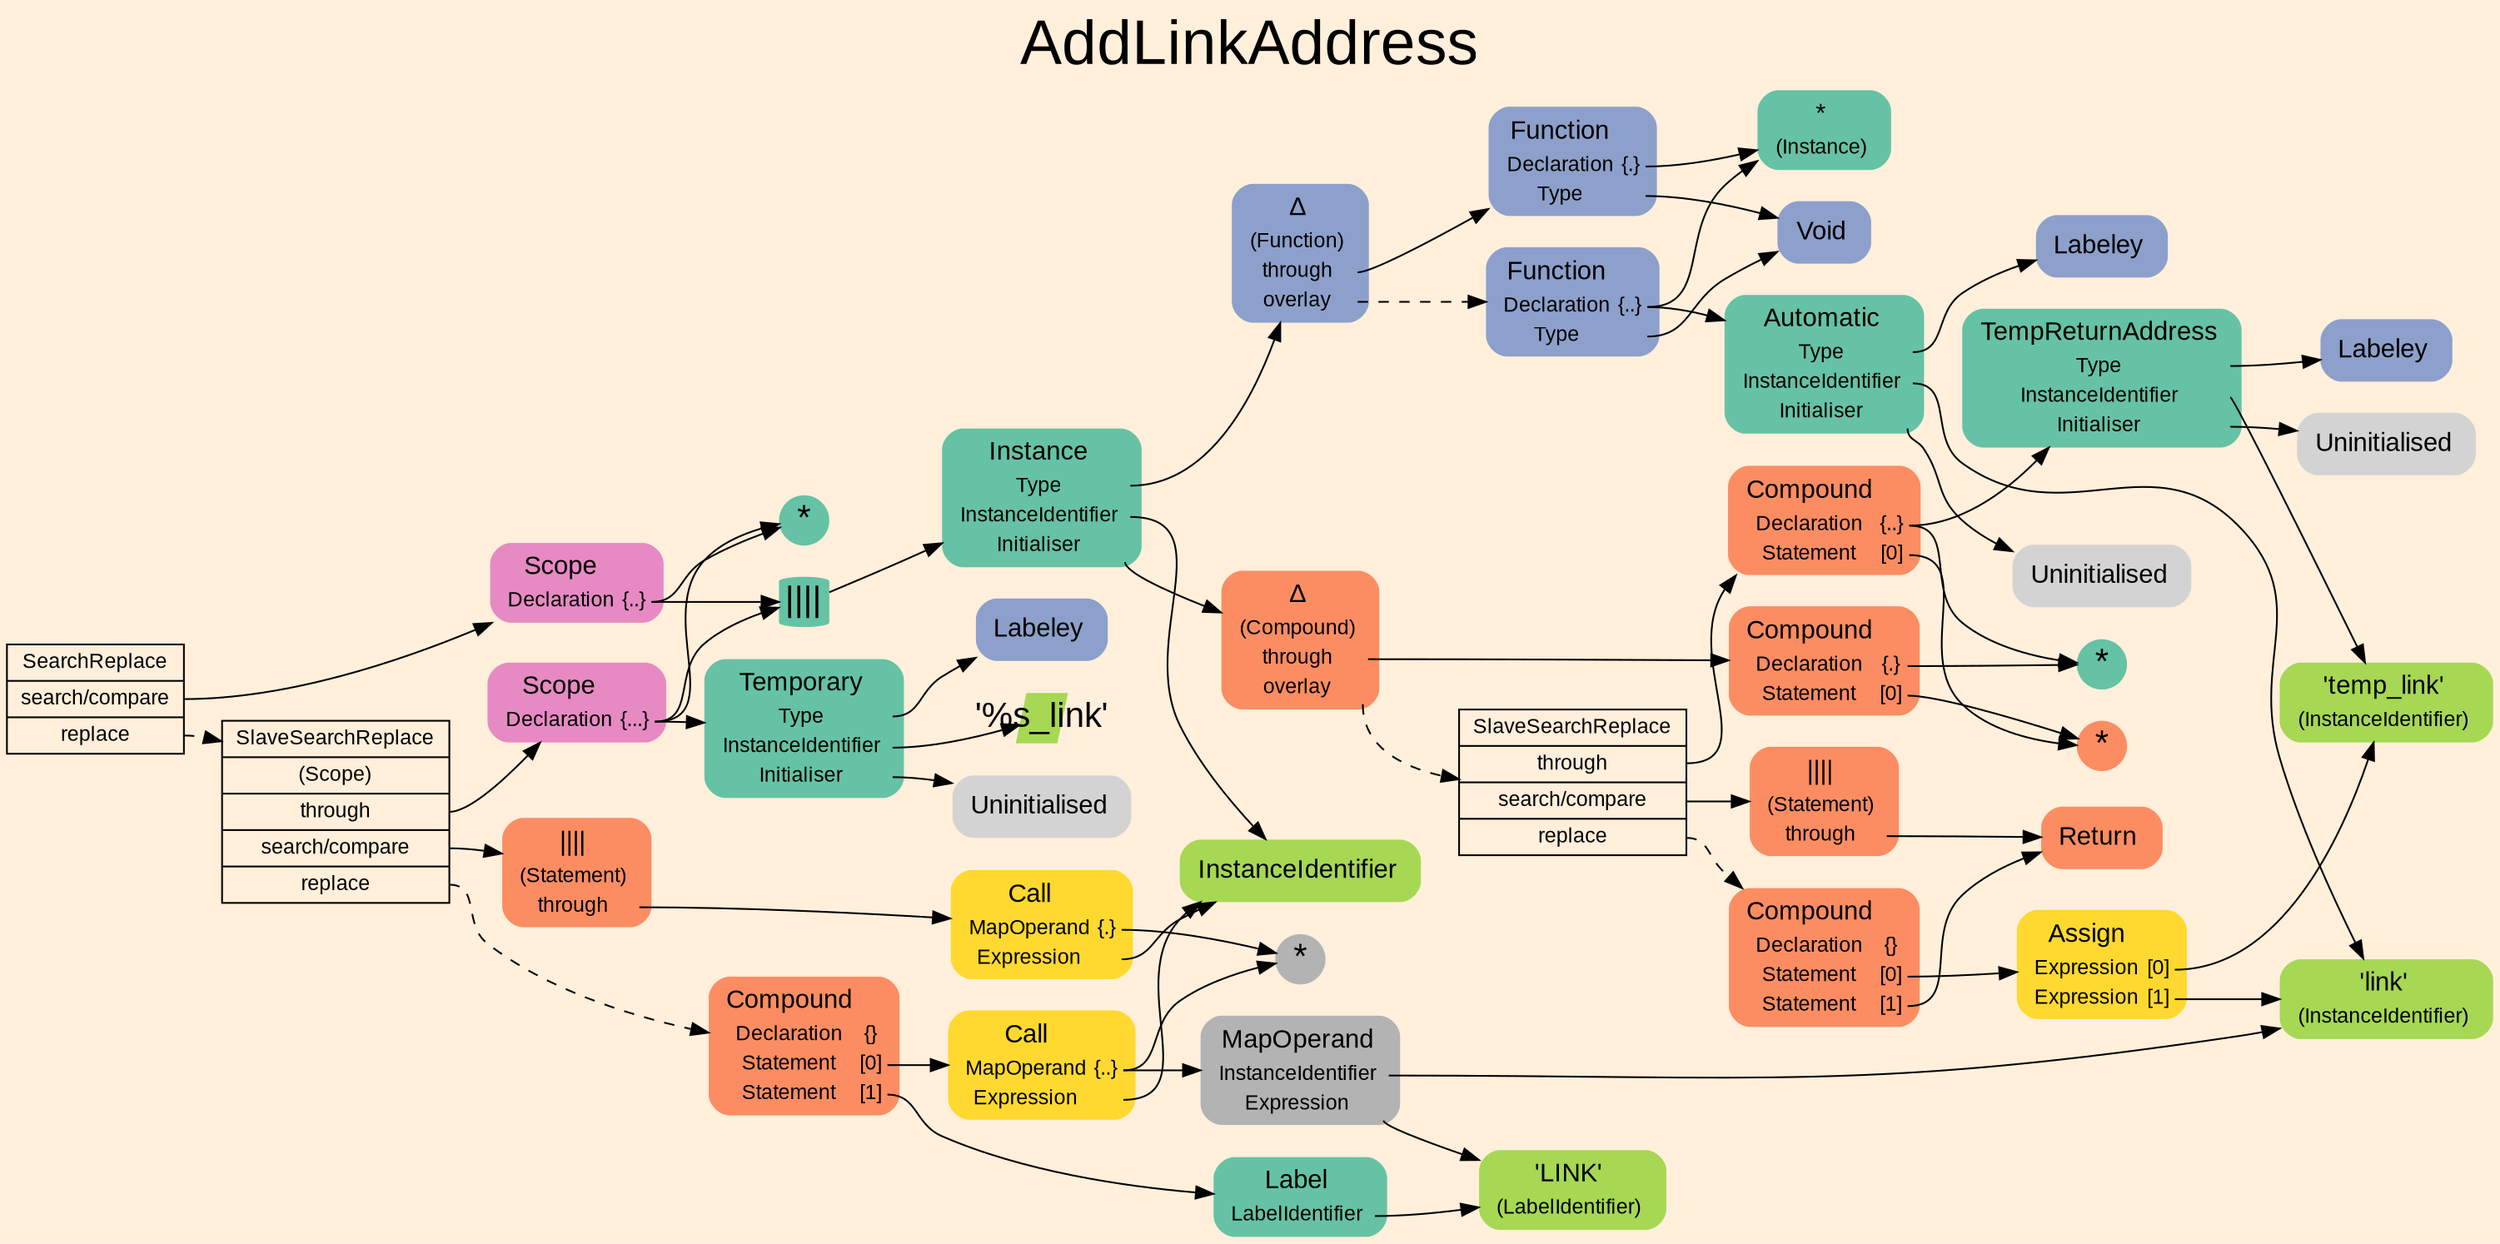 digraph "AddLinkAddress" {
label = "AddLinkAddress"
labelloc = t
fontsize = "36"
graph [
    rankdir = "LR"
    ranksep = 0.3
    bgcolor = antiquewhite1
    color = black
    fontcolor = black
    fontname = "Arial"
];
node [
    fontname = "Arial"
];
edge [
    fontname = "Arial"
];

// -------------------- transformation figure --------------------
"CR#B-4-19" [
    // -------- block CR#B-4-19 ----------
    shape = "record"
    fillcolor = antiquewhite1
    label = "<fixed> SearchReplace | <port0> search/compare | <port1> replace"
    style = "filled"
    fontsize = "12"
    color = black
    fontcolor = black
];

"#B-2-376" [
    // -------- block #B-2-376 ----------
    shape = "plaintext"
    fillcolor = "/set28/4"
    label = <<TABLE BORDER="0" CELLBORDER="0" CELLSPACING="0">
     <TR><TD><FONT POINT-SIZE="15.0">Scope</FONT></TD><TD></TD></TR>
     <TR><TD>Declaration</TD><TD PORT="port0">{..}</TD></TR>
    </TABLE>>
    style = "rounded,filled"
    fontsize = "12"
];

"#B-2-388" [
    // -------- block #B-2-388 ----------
    shape = "cylinder"
    fillcolor = "/set28/1"
    label = <||||>
    style = "filled"
    fontsize = "20"
    penwidth = 0.0
    fixedsize = true
    width = 0.4
    height = 0.4
];

"#B-2-389" [
    // -------- block #B-2-389 ----------
    shape = "plaintext"
    fillcolor = "/set28/1"
    label = <<TABLE BORDER="0" CELLBORDER="0" CELLSPACING="0">
     <TR><TD><FONT POINT-SIZE="15.0">Instance</FONT></TD><TD></TD></TR>
     <TR><TD>Type</TD><TD PORT="port0"></TD></TR>
     <TR><TD>InstanceIdentifier</TD><TD PORT="port1"></TD></TR>
     <TR><TD>Initialiser</TD><TD PORT="port2"></TD></TR>
    </TABLE>>
    style = "rounded,filled"
    fontsize = "12"
];

"#B-2-407" [
    // -------- block #B-2-407 ----------
    shape = "plaintext"
    fillcolor = "/set28/3"
    label = <<TABLE BORDER="0" CELLBORDER="0" CELLSPACING="0">
     <TR><TD><FONT POINT-SIZE="15.0">Δ</FONT></TD><TD></TD></TR>
     <TR><TD>(Function)</TD><TD PORT="port0"></TD></TR>
     <TR><TD>through</TD><TD PORT="port1"></TD></TR>
     <TR><TD>overlay</TD><TD PORT="port2"></TD></TR>
    </TABLE>>
    style = "rounded,filled"
    fontsize = "12"
];

"#B-2-408" [
    // -------- block #B-2-408 ----------
    shape = "plaintext"
    fillcolor = "/set28/3"
    label = <<TABLE BORDER="0" CELLBORDER="0" CELLSPACING="0">
     <TR><TD><FONT POINT-SIZE="15.0">Function</FONT></TD><TD></TD></TR>
     <TR><TD>Declaration</TD><TD PORT="port0">{.}</TD></TR>
     <TR><TD>Type</TD><TD PORT="port1"></TD></TR>
    </TABLE>>
    style = "rounded,filled"
    fontsize = "12"
];

"#B-2-428" [
    // -------- block #B-2-428 ----------
    shape = "plaintext"
    fillcolor = "/set28/1"
    label = <<TABLE BORDER="0" CELLBORDER="0" CELLSPACING="0">
     <TR><TD><FONT POINT-SIZE="15.0">*</FONT></TD><TD></TD></TR>
     <TR><TD>(Instance)</TD><TD PORT="port0"></TD></TR>
    </TABLE>>
    style = "rounded,filled"
    fontsize = "12"
];

"#B-2-427" [
    // -------- block #B-2-427 ----------
    shape = "plaintext"
    fillcolor = "/set28/3"
    label = <<TABLE BORDER="0" CELLBORDER="0" CELLSPACING="0">
     <TR><TD><FONT POINT-SIZE="15.0">Void</FONT></TD><TD></TD></TR>
    </TABLE>>
    style = "rounded,filled"
    fontsize = "12"
];

"#B-2-409" [
    // -------- block #B-2-409 ----------
    shape = "plaintext"
    fillcolor = "/set28/3"
    label = <<TABLE BORDER="0" CELLBORDER="0" CELLSPACING="0">
     <TR><TD><FONT POINT-SIZE="15.0">Function</FONT></TD><TD></TD></TR>
     <TR><TD>Declaration</TD><TD PORT="port0">{..}</TD></TR>
     <TR><TD>Type</TD><TD PORT="port1"></TD></TR>
    </TABLE>>
    style = "rounded,filled"
    fontsize = "12"
];

"#B-2-382" [
    // -------- block #B-2-382 ----------
    shape = "plaintext"
    fillcolor = "/set28/1"
    label = <<TABLE BORDER="0" CELLBORDER="0" CELLSPACING="0">
     <TR><TD><FONT POINT-SIZE="15.0">Automatic</FONT></TD><TD></TD></TR>
     <TR><TD>Type</TD><TD PORT="port0"></TD></TR>
     <TR><TD>InstanceIdentifier</TD><TD PORT="port1"></TD></TR>
     <TR><TD>Initialiser</TD><TD PORT="port2"></TD></TR>
    </TABLE>>
    style = "rounded,filled"
    fontsize = "12"
];

"#B-2-429" [
    // -------- block #B-2-429 ----------
    shape = "plaintext"
    fillcolor = "/set28/3"
    label = <<TABLE BORDER="0" CELLBORDER="0" CELLSPACING="0">
     <TR><TD><FONT POINT-SIZE="15.0">Labeley</FONT></TD><TD></TD></TR>
    </TABLE>>
    style = "rounded,filled"
    fontsize = "12"
];

"#B-2-383" [
    // -------- block #B-2-383 ----------
    shape = "plaintext"
    fillcolor = "/set28/5"
    label = <<TABLE BORDER="0" CELLBORDER="0" CELLSPACING="0">
     <TR><TD><FONT POINT-SIZE="15.0">'link'</FONT></TD><TD></TD></TR>
     <TR><TD>(InstanceIdentifier)</TD><TD PORT="port0"></TD></TR>
    </TABLE>>
    style = "rounded,filled"
    fontsize = "12"
];

"#B-2-430" [
    // -------- block #B-2-430 ----------
    shape = "plaintext"
    label = <<TABLE BORDER="0" CELLBORDER="0" CELLSPACING="0">
     <TR><TD><FONT POINT-SIZE="15.0">Uninitialised</FONT></TD><TD></TD></TR>
    </TABLE>>
    style = "rounded,filled"
    fontsize = "12"
];

"#B-2-411" [
    // -------- block #B-2-411 ----------
    shape = "plaintext"
    fillcolor = "/set28/5"
    label = <<TABLE BORDER="0" CELLBORDER="0" CELLSPACING="0">
     <TR><TD><FONT POINT-SIZE="15.0">InstanceIdentifier</FONT></TD><TD></TD></TR>
    </TABLE>>
    style = "rounded,filled"
    fontsize = "12"
];

"#B-2-390" [
    // -------- block #B-2-390 ----------
    shape = "plaintext"
    fillcolor = "/set28/2"
    label = <<TABLE BORDER="0" CELLBORDER="0" CELLSPACING="0">
     <TR><TD><FONT POINT-SIZE="15.0">Δ</FONT></TD><TD></TD></TR>
     <TR><TD>(Compound)</TD><TD PORT="port0"></TD></TR>
     <TR><TD>through</TD><TD PORT="port1"></TD></TR>
     <TR><TD>overlay</TD><TD PORT="port2"></TD></TR>
    </TABLE>>
    style = "rounded,filled"
    fontsize = "12"
];

"#B-2-391" [
    // -------- block #B-2-391 ----------
    shape = "plaintext"
    fillcolor = "/set28/2"
    label = <<TABLE BORDER="0" CELLBORDER="0" CELLSPACING="0">
     <TR><TD><FONT POINT-SIZE="15.0">Compound</FONT></TD><TD></TD></TR>
     <TR><TD>Declaration</TD><TD PORT="port0">{.}</TD></TR>
     <TR><TD>Statement</TD><TD PORT="port1">[0]</TD></TR>
    </TABLE>>
    style = "rounded,filled"
    fontsize = "12"
];

"#B-2-393" [
    // -------- block #B-2-393 ----------
    shape = "circle"
    fillcolor = "/set28/1"
    label = <*>
    style = "filled"
    fontsize = "20"
    penwidth = 0.0
    fixedsize = true
    width = 0.4
    height = 0.4
];

"#B-2-394" [
    // -------- block #B-2-394 ----------
    shape = "circle"
    fillcolor = "/set28/2"
    label = <*>
    style = "filled"
    fontsize = "20"
    penwidth = 0.0
    fixedsize = true
    width = 0.4
    height = 0.4
];

"#B-2-424" [
    // -------- block #B-2-424 ----------
    shape = "record"
    fillcolor = antiquewhite1
    label = "<fixed> SlaveSearchReplace | <port0> through | <port1> search/compare | <port2> replace"
    style = "filled"
    fontsize = "12"
    color = black
    fontcolor = black
];

"#B-2-392" [
    // -------- block #B-2-392 ----------
    shape = "plaintext"
    fillcolor = "/set28/2"
    label = <<TABLE BORDER="0" CELLBORDER="0" CELLSPACING="0">
     <TR><TD><FONT POINT-SIZE="15.0">Compound</FONT></TD><TD></TD></TR>
     <TR><TD>Declaration</TD><TD PORT="port0">{..}</TD></TR>
     <TR><TD>Statement</TD><TD PORT="port1">[0]</TD></TR>
    </TABLE>>
    style = "rounded,filled"
    fontsize = "12"
];

"#B-2-384" [
    // -------- block #B-2-384 ----------
    shape = "plaintext"
    fillcolor = "/set28/1"
    label = <<TABLE BORDER="0" CELLBORDER="0" CELLSPACING="0">
     <TR><TD><FONT POINT-SIZE="15.0">TempReturnAddress</FONT></TD><TD></TD></TR>
     <TR><TD>Type</TD><TD PORT="port0"></TD></TR>
     <TR><TD>InstanceIdentifier</TD><TD PORT="port1"></TD></TR>
     <TR><TD>Initialiser</TD><TD PORT="port2"></TD></TR>
    </TABLE>>
    style = "rounded,filled"
    fontsize = "12"
];

"#B-2-431" [
    // -------- block #B-2-431 ----------
    shape = "plaintext"
    fillcolor = "/set28/3"
    label = <<TABLE BORDER="0" CELLBORDER="0" CELLSPACING="0">
     <TR><TD><FONT POINT-SIZE="15.0">Labeley</FONT></TD><TD></TD></TR>
    </TABLE>>
    style = "rounded,filled"
    fontsize = "12"
];

"#B-2-385" [
    // -------- block #B-2-385 ----------
    shape = "plaintext"
    fillcolor = "/set28/5"
    label = <<TABLE BORDER="0" CELLBORDER="0" CELLSPACING="0">
     <TR><TD><FONT POINT-SIZE="15.0">'temp_link'</FONT></TD><TD></TD></TR>
     <TR><TD>(InstanceIdentifier)</TD><TD PORT="port0"></TD></TR>
    </TABLE>>
    style = "rounded,filled"
    fontsize = "12"
];

"#B-2-432" [
    // -------- block #B-2-432 ----------
    shape = "plaintext"
    label = <<TABLE BORDER="0" CELLBORDER="0" CELLSPACING="0">
     <TR><TD><FONT POINT-SIZE="15.0">Uninitialised</FONT></TD><TD></TD></TR>
    </TABLE>>
    style = "rounded,filled"
    fontsize = "12"
];

"#B-2-422" [
    // -------- block #B-2-422 ----------
    shape = "plaintext"
    fillcolor = "/set28/2"
    label = <<TABLE BORDER="0" CELLBORDER="0" CELLSPACING="0">
     <TR><TD><FONT POINT-SIZE="15.0">||||</FONT></TD><TD></TD></TR>
     <TR><TD>(Statement)</TD><TD PORT="port0"></TD></TR>
     <TR><TD>through</TD><TD PORT="port1"></TD></TR>
    </TABLE>>
    style = "rounded,filled"
    fontsize = "12"
];

"#B-2-412" [
    // -------- block #B-2-412 ----------
    shape = "plaintext"
    fillcolor = "/set28/2"
    label = <<TABLE BORDER="0" CELLBORDER="0" CELLSPACING="0">
     <TR><TD><FONT POINT-SIZE="15.0">Return</FONT></TD><TD></TD></TR>
    </TABLE>>
    style = "rounded,filled"
    fontsize = "12"
];

"#B-2-413" [
    // -------- block #B-2-413 ----------
    shape = "plaintext"
    fillcolor = "/set28/2"
    label = <<TABLE BORDER="0" CELLBORDER="0" CELLSPACING="0">
     <TR><TD><FONT POINT-SIZE="15.0">Compound</FONT></TD><TD></TD></TR>
     <TR><TD>Declaration</TD><TD PORT="port0">{}</TD></TR>
     <TR><TD>Statement</TD><TD PORT="port1">[0]</TD></TR>
     <TR><TD>Statement</TD><TD PORT="port2">[1]</TD></TR>
    </TABLE>>
    style = "rounded,filled"
    fontsize = "12"
];

"#B-2-415" [
    // -------- block #B-2-415 ----------
    shape = "plaintext"
    fillcolor = "/set28/6"
    label = <<TABLE BORDER="0" CELLBORDER="0" CELLSPACING="0">
     <TR><TD><FONT POINT-SIZE="15.0">Assign</FONT></TD><TD></TD></TR>
     <TR><TD>Expression</TD><TD PORT="port0">[0]</TD></TR>
     <TR><TD>Expression</TD><TD PORT="port1">[1]</TD></TR>
    </TABLE>>
    style = "rounded,filled"
    fontsize = "12"
];

"#B-2-378" [
    // -------- block #B-2-378 ----------
    shape = "circle"
    fillcolor = "/set28/1"
    label = <*>
    style = "filled"
    fontsize = "20"
    penwidth = 0.0
    fixedsize = true
    width = 0.4
    height = 0.4
];

"#B-2-426" [
    // -------- block #B-2-426 ----------
    shape = "record"
    fillcolor = antiquewhite1
    label = "<fixed> SlaveSearchReplace | <port0> (Scope) | <port1> through | <port2> search/compare | <port3> replace"
    style = "filled"
    fontsize = "12"
    color = black
    fontcolor = black
];

"#B-2-377" [
    // -------- block #B-2-377 ----------
    shape = "plaintext"
    fillcolor = "/set28/4"
    label = <<TABLE BORDER="0" CELLBORDER="0" CELLSPACING="0">
     <TR><TD><FONT POINT-SIZE="15.0">Scope</FONT></TD><TD></TD></TR>
     <TR><TD>Declaration</TD><TD PORT="port0">{...}</TD></TR>
    </TABLE>>
    style = "rounded,filled"
    fontsize = "12"
];

"#B-2-380" [
    // -------- block #B-2-380 ----------
    shape = "plaintext"
    fillcolor = "/set28/1"
    label = <<TABLE BORDER="0" CELLBORDER="0" CELLSPACING="0">
     <TR><TD><FONT POINT-SIZE="15.0">Temporary</FONT></TD><TD></TD></TR>
     <TR><TD>Type</TD><TD PORT="port0"></TD></TR>
     <TR><TD>InstanceIdentifier</TD><TD PORT="port1"></TD></TR>
     <TR><TD>Initialiser</TD><TD PORT="port2"></TD></TR>
    </TABLE>>
    style = "rounded,filled"
    fontsize = "12"
];

"#B-2-433" [
    // -------- block #B-2-433 ----------
    shape = "plaintext"
    fillcolor = "/set28/3"
    label = <<TABLE BORDER="0" CELLBORDER="0" CELLSPACING="0">
     <TR><TD><FONT POINT-SIZE="15.0">Labeley</FONT></TD><TD></TD></TR>
    </TABLE>>
    style = "rounded,filled"
    fontsize = "12"
];

"#B-2-381" [
    // -------- block #B-2-381 ----------
    shape = "parallelogram"
    fillcolor = "/set28/5"
    label = <'%s_link'>
    style = "filled"
    fontsize = "20"
    penwidth = 0.0
    fixedsize = true
    width = 0.4
    height = 0.4
];

"#B-2-434" [
    // -------- block #B-2-434 ----------
    shape = "plaintext"
    label = <<TABLE BORDER="0" CELLBORDER="0" CELLSPACING="0">
     <TR><TD><FONT POINT-SIZE="15.0">Uninitialised</FONT></TD><TD></TD></TR>
    </TABLE>>
    style = "rounded,filled"
    fontsize = "12"
];

"#B-2-421" [
    // -------- block #B-2-421 ----------
    shape = "plaintext"
    fillcolor = "/set28/2"
    label = <<TABLE BORDER="0" CELLBORDER="0" CELLSPACING="0">
     <TR><TD><FONT POINT-SIZE="15.0">||||</FONT></TD><TD></TD></TR>
     <TR><TD>(Statement)</TD><TD PORT="port0"></TD></TR>
     <TR><TD>through</TD><TD PORT="port1"></TD></TR>
    </TABLE>>
    style = "rounded,filled"
    fontsize = "12"
];

"#B-2-397" [
    // -------- block #B-2-397 ----------
    shape = "plaintext"
    fillcolor = "/set28/6"
    label = <<TABLE BORDER="0" CELLBORDER="0" CELLSPACING="0">
     <TR><TD><FONT POINT-SIZE="15.0">Call</FONT></TD><TD></TD></TR>
     <TR><TD>MapOperand</TD><TD PORT="port0">{.}</TD></TR>
     <TR><TD>Expression</TD><TD PORT="port1"></TD></TR>
    </TABLE>>
    style = "rounded,filled"
    fontsize = "12"
];

"#B-2-425" [
    // -------- block #B-2-425 ----------
    shape = "circle"
    fillcolor = "/set28/8"
    label = <*>
    style = "filled"
    fontsize = "20"
    penwidth = 0.0
    fixedsize = true
    width = 0.4
    height = 0.4
];

"#B-2-399" [
    // -------- block #B-2-399 ----------
    shape = "plaintext"
    fillcolor = "/set28/2"
    label = <<TABLE BORDER="0" CELLBORDER="0" CELLSPACING="0">
     <TR><TD><FONT POINT-SIZE="15.0">Compound</FONT></TD><TD></TD></TR>
     <TR><TD>Declaration</TD><TD PORT="port0">{}</TD></TR>
     <TR><TD>Statement</TD><TD PORT="port1">[0]</TD></TR>
     <TR><TD>Statement</TD><TD PORT="port2">[1]</TD></TR>
    </TABLE>>
    style = "rounded,filled"
    fontsize = "12"
];

"#B-2-398" [
    // -------- block #B-2-398 ----------
    shape = "plaintext"
    fillcolor = "/set28/6"
    label = <<TABLE BORDER="0" CELLBORDER="0" CELLSPACING="0">
     <TR><TD><FONT POINT-SIZE="15.0">Call</FONT></TD><TD></TD></TR>
     <TR><TD>MapOperand</TD><TD PORT="port0">{..}</TD></TR>
     <TR><TD>Expression</TD><TD PORT="port1"></TD></TR>
    </TABLE>>
    style = "rounded,filled"
    fontsize = "12"
];

"#B-2-423" [
    // -------- block #B-2-423 ----------
    shape = "plaintext"
    fillcolor = "/set28/8"
    label = <<TABLE BORDER="0" CELLBORDER="0" CELLSPACING="0">
     <TR><TD><FONT POINT-SIZE="15.0">MapOperand</FONT></TD><TD></TD></TR>
     <TR><TD>InstanceIdentifier</TD><TD PORT="port0"></TD></TR>
     <TR><TD>Expression</TD><TD PORT="port1"></TD></TR>
    </TABLE>>
    style = "rounded,filled"
    fontsize = "12"
];

"#B-2-402" [
    // -------- block #B-2-402 ----------
    shape = "plaintext"
    fillcolor = "/set28/5"
    label = <<TABLE BORDER="0" CELLBORDER="0" CELLSPACING="0">
     <TR><TD><FONT POINT-SIZE="15.0">'LINK'</FONT></TD><TD></TD></TR>
     <TR><TD>(LabelIdentifier)</TD><TD PORT="port0"></TD></TR>
    </TABLE>>
    style = "rounded,filled"
    fontsize = "12"
];

"#B-2-401" [
    // -------- block #B-2-401 ----------
    shape = "plaintext"
    fillcolor = "/set28/1"
    label = <<TABLE BORDER="0" CELLBORDER="0" CELLSPACING="0">
     <TR><TD><FONT POINT-SIZE="15.0">Label</FONT></TD><TD></TD></TR>
     <TR><TD>LabelIdentifier</TD><TD PORT="port0"></TD></TR>
    </TABLE>>
    style = "rounded,filled"
    fontsize = "12"
];

"CR#B-4-19":port0 -> "#B-2-376" [
    color = black
    fontcolor = black
];

"CR#B-4-19":port1 -> "#B-2-426" [
    style="dashed"
    color = black
    fontcolor = black
];

"#B-2-376":port0 -> "#B-2-388" [
    color = black
    fontcolor = black
];

"#B-2-376":port0 -> "#B-2-378" [
    color = black
    fontcolor = black
];

"#B-2-388" -> "#B-2-389" [
    color = black
    fontcolor = black
];

"#B-2-389":port0 -> "#B-2-407" [
    color = black
    fontcolor = black
];

"#B-2-389":port1 -> "#B-2-411" [
    color = black
    fontcolor = black
];

"#B-2-389":port2 -> "#B-2-390" [
    color = black
    fontcolor = black
];

"#B-2-407":port1 -> "#B-2-408" [
    color = black
    fontcolor = black
];

"#B-2-407":port2 -> "#B-2-409" [
    style="dashed"
    color = black
    fontcolor = black
];

"#B-2-408":port0 -> "#B-2-428" [
    color = black
    fontcolor = black
];

"#B-2-408":port1 -> "#B-2-427" [
    color = black
    fontcolor = black
];

"#B-2-409":port0 -> "#B-2-428" [
    color = black
    fontcolor = black
];

"#B-2-409":port0 -> "#B-2-382" [
    color = black
    fontcolor = black
];

"#B-2-409":port1 -> "#B-2-427" [
    color = black
    fontcolor = black
];

"#B-2-382":port0 -> "#B-2-429" [
    color = black
    fontcolor = black
];

"#B-2-382":port1 -> "#B-2-383" [
    color = black
    fontcolor = black
];

"#B-2-382":port2 -> "#B-2-430" [
    color = black
    fontcolor = black
];

"#B-2-390":port1 -> "#B-2-391" [
    color = black
    fontcolor = black
];

"#B-2-390":port2 -> "#B-2-424" [
    style="dashed"
    color = black
    fontcolor = black
];

"#B-2-391":port0 -> "#B-2-393" [
    color = black
    fontcolor = black
];

"#B-2-391":port1 -> "#B-2-394" [
    color = black
    fontcolor = black
];

"#B-2-424":port0 -> "#B-2-392" [
    color = black
    fontcolor = black
];

"#B-2-424":port1 -> "#B-2-422" [
    color = black
    fontcolor = black
];

"#B-2-424":port2 -> "#B-2-413" [
    style="dashed"
    color = black
    fontcolor = black
];

"#B-2-392":port0 -> "#B-2-393" [
    color = black
    fontcolor = black
];

"#B-2-392":port0 -> "#B-2-384" [
    color = black
    fontcolor = black
];

"#B-2-392":port1 -> "#B-2-394" [
    color = black
    fontcolor = black
];

"#B-2-384":port0 -> "#B-2-431" [
    color = black
    fontcolor = black
];

"#B-2-384":port1 -> "#B-2-385" [
    color = black
    fontcolor = black
];

"#B-2-384":port2 -> "#B-2-432" [
    color = black
    fontcolor = black
];

"#B-2-422":port1 -> "#B-2-412" [
    color = black
    fontcolor = black
];

"#B-2-413":port1 -> "#B-2-415" [
    color = black
    fontcolor = black
];

"#B-2-413":port2 -> "#B-2-412" [
    color = black
    fontcolor = black
];

"#B-2-415":port0 -> "#B-2-385" [
    color = black
    fontcolor = black
];

"#B-2-415":port1 -> "#B-2-383" [
    color = black
    fontcolor = black
];

"#B-2-426":port1 -> "#B-2-377" [
    color = black
    fontcolor = black
];

"#B-2-426":port2 -> "#B-2-421" [
    color = black
    fontcolor = black
];

"#B-2-426":port3 -> "#B-2-399" [
    style="dashed"
    color = black
    fontcolor = black
];

"#B-2-377":port0 -> "#B-2-388" [
    color = black
    fontcolor = black
];

"#B-2-377":port0 -> "#B-2-378" [
    color = black
    fontcolor = black
];

"#B-2-377":port0 -> "#B-2-380" [
    color = black
    fontcolor = black
];

"#B-2-380":port0 -> "#B-2-433" [
    color = black
    fontcolor = black
];

"#B-2-380":port1 -> "#B-2-381" [
    color = black
    fontcolor = black
];

"#B-2-380":port2 -> "#B-2-434" [
    color = black
    fontcolor = black
];

"#B-2-421":port1 -> "#B-2-397" [
    color = black
    fontcolor = black
];

"#B-2-397":port0 -> "#B-2-425" [
    color = black
    fontcolor = black
];

"#B-2-397":port1 -> "#B-2-411" [
    color = black
    fontcolor = black
];

"#B-2-399":port1 -> "#B-2-398" [
    color = black
    fontcolor = black
];

"#B-2-399":port2 -> "#B-2-401" [
    color = black
    fontcolor = black
];

"#B-2-398":port0 -> "#B-2-425" [
    color = black
    fontcolor = black
];

"#B-2-398":port0 -> "#B-2-423" [
    color = black
    fontcolor = black
];

"#B-2-398":port1 -> "#B-2-411" [
    color = black
    fontcolor = black
];

"#B-2-423":port0 -> "#B-2-383" [
    color = black
    fontcolor = black
];

"#B-2-423":port1 -> "#B-2-402" [
    color = black
    fontcolor = black
];

"#B-2-401":port0 -> "#B-2-402" [
    color = black
    fontcolor = black
];


}
